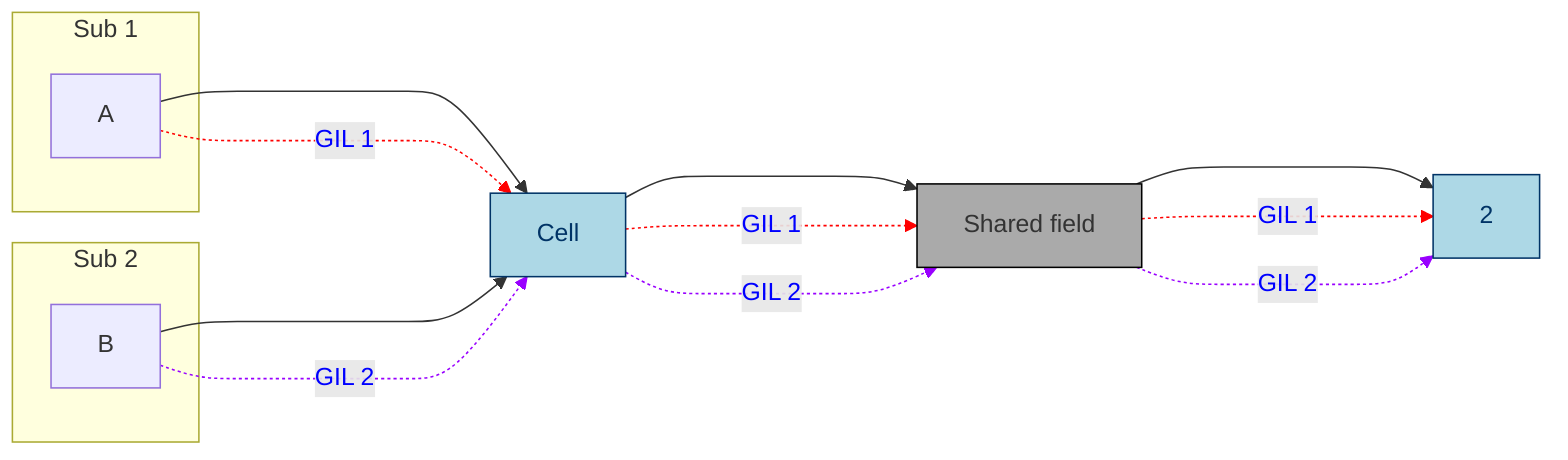 graph LR
     subgraph Sub 1
       A[A]
     end

     subgraph Sub 2
       B[B]
     end

     C[Cell]:::imm
     D[Shared field]:::fake_imm
     E[2]:::imm

     A ----> C
     B ----> C
     C ----> D
     D ----> E
     A -. GIL 1 .-> C
     C -. GIL 1 .-> D
     D -. GIL 1 .-> E
     B -. GIL 2 .-> C
     C -. GIL 2 .-> D
     D -. GIL 2 .-> E

     classDef imm fill:#ADD8E6,stroke:#003366,stroke-width:1px,color:#003366;
     classDef fake_imm fill:#aaa,stroke:#000,stroke-width:1px;
     linkStyle 4,5,6 stroke:#f00,stroke-width:1px,color:blue;
     linkStyle 7,8,9 stroke:#90f,stroke-width:1px,color:blue;